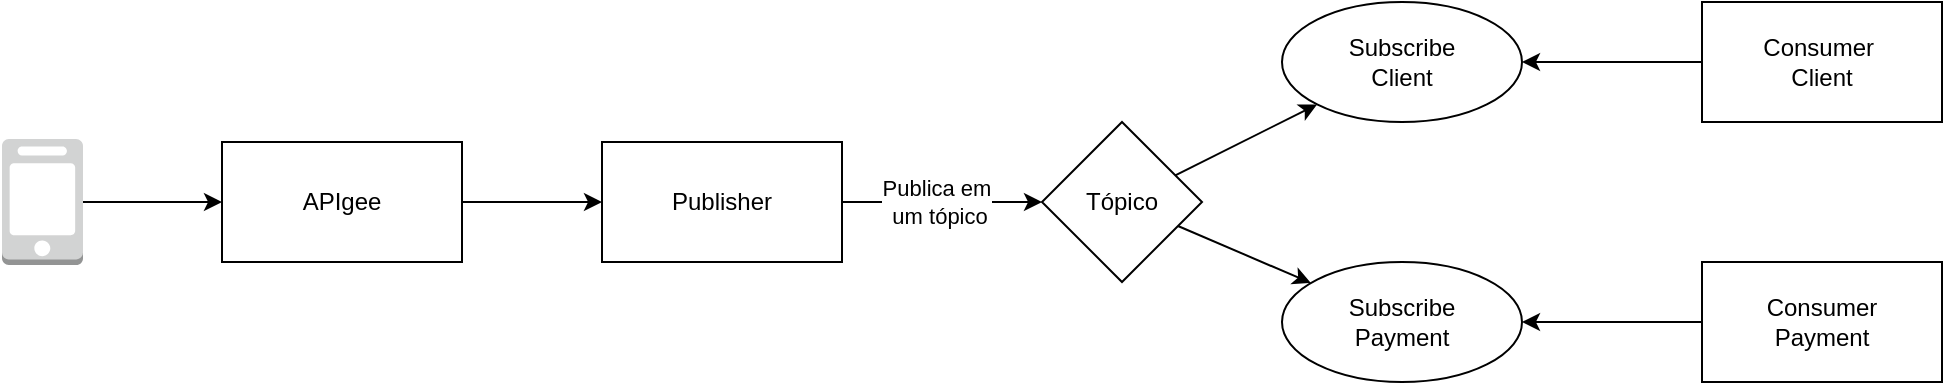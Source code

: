 <mxfile>
    <diagram id="01BeGtUPm_ekkjgZRtDX" name="Página-1">
        <mxGraphModel dx="587" dy="680" grid="1" gridSize="10" guides="1" tooltips="1" connect="1" arrows="1" fold="1" page="1" pageScale="1" pageWidth="827" pageHeight="1169" math="0" shadow="0">
            <root>
                <mxCell id="0"/>
                <mxCell id="1" parent="0"/>
                <mxCell id="15" value="" style="edgeStyle=orthogonalEdgeStyle;rounded=0;orthogonalLoop=1;jettySize=auto;html=1;" parent="1" source="17" target="20" edge="1">
                    <mxGeometry relative="1" as="geometry"/>
                </mxCell>
                <mxCell id="16" value="Publica em&lt;br&gt;&amp;nbsp;um tópico" style="edgeLabel;html=1;align=center;verticalAlign=middle;resizable=0;points=[];" parent="15" vertex="1" connectable="0">
                    <mxGeometry x="-0.255" y="3" relative="1" as="geometry">
                        <mxPoint x="9" y="3" as="offset"/>
                    </mxGeometry>
                </mxCell>
                <mxCell id="17" value="Publisher" style="rounded=0;whiteSpace=wrap;html=1;" parent="1" vertex="1">
                    <mxGeometry x="320" y="430" width="120" height="60" as="geometry"/>
                </mxCell>
                <mxCell id="18" value="" style="edgeStyle=none;html=1;" parent="1" source="20" target="31" edge="1">
                    <mxGeometry relative="1" as="geometry"/>
                </mxCell>
                <mxCell id="19" value="" style="edgeStyle=none;html=1;" parent="1" source="20" target="32" edge="1">
                    <mxGeometry relative="1" as="geometry"/>
                </mxCell>
                <mxCell id="20" value="Tópico" style="rhombus;whiteSpace=wrap;html=1;rounded=0;" parent="1" vertex="1">
                    <mxGeometry x="540" y="420" width="80" height="80" as="geometry"/>
                </mxCell>
                <mxCell id="21" style="edgeStyle=orthogonalEdgeStyle;rounded=0;orthogonalLoop=1;jettySize=auto;html=1;entryX=0;entryY=0.5;entryDx=0;entryDy=0;" parent="1" source="22" target="17" edge="1">
                    <mxGeometry relative="1" as="geometry"/>
                </mxCell>
                <mxCell id="22" value="APIgee" style="rounded=0;whiteSpace=wrap;html=1;strokeColor=default;" parent="1" vertex="1">
                    <mxGeometry x="130" y="430" width="120" height="60" as="geometry"/>
                </mxCell>
                <mxCell id="23" style="edgeStyle=orthogonalEdgeStyle;rounded=0;orthogonalLoop=1;jettySize=auto;html=1;entryX=0;entryY=0.5;entryDx=0;entryDy=0;" parent="1" source="24" target="22" edge="1">
                    <mxGeometry relative="1" as="geometry"/>
                </mxCell>
                <mxCell id="24" value="" style="outlineConnect=0;dashed=0;verticalLabelPosition=bottom;verticalAlign=top;align=center;html=1;shape=mxgraph.aws3.mobile_client;fillColor=#D2D3D3;gradientColor=none;strokeColor=default;" parent="1" vertex="1">
                    <mxGeometry x="20" y="428.5" width="40.5" height="63" as="geometry"/>
                </mxCell>
                <mxCell id="25" style="edgeStyle=orthogonalEdgeStyle;rounded=0;orthogonalLoop=1;jettySize=auto;html=1;entryX=1;entryY=0.5;entryDx=0;entryDy=0;" parent="1" source="27" target="31" edge="1">
                    <mxGeometry relative="1" as="geometry">
                        <mxPoint x="820" y="440" as="targetPoint"/>
                    </mxGeometry>
                </mxCell>
                <mxCell id="27" value="Consumer&amp;nbsp;&lt;br&gt;Client" style="rounded=0;whiteSpace=wrap;html=1;" parent="1" vertex="1">
                    <mxGeometry x="870" y="360" width="120" height="60" as="geometry"/>
                </mxCell>
                <mxCell id="28" style="edgeStyle=orthogonalEdgeStyle;rounded=0;orthogonalLoop=1;jettySize=auto;html=1;entryX=1;entryY=0.5;entryDx=0;entryDy=0;" parent="1" source="30" target="32" edge="1">
                    <mxGeometry relative="1" as="geometry">
                        <mxPoint x="820" y="480" as="targetPoint"/>
                    </mxGeometry>
                </mxCell>
                <mxCell id="30" value="Consumer&lt;br&gt;Payment" style="rounded=0;whiteSpace=wrap;html=1;" parent="1" vertex="1">
                    <mxGeometry x="870" y="490" width="120" height="60" as="geometry"/>
                </mxCell>
                <mxCell id="31" value="Subscribe&lt;br&gt;Client" style="ellipse;whiteSpace=wrap;html=1;rounded=0;" parent="1" vertex="1">
                    <mxGeometry x="660" y="360" width="120" height="60" as="geometry"/>
                </mxCell>
                <mxCell id="32" value="Subscribe&lt;br&gt;Payment" style="ellipse;whiteSpace=wrap;html=1;rounded=0;" parent="1" vertex="1">
                    <mxGeometry x="660" y="490" width="120" height="60" as="geometry"/>
                </mxCell>
            </root>
        </mxGraphModel>
    </diagram>
</mxfile>
